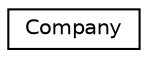 digraph "Graphical Class Hierarchy"
{
  edge [fontname="Helvetica",fontsize="10",labelfontname="Helvetica",labelfontsize="10"];
  node [fontname="Helvetica",fontsize="10",shape=record];
  rankdir="LR";
  Node0 [label="Company",height=0.2,width=0.4,color="black", fillcolor="white", style="filled",URL="$classCompany.html",tooltip="Represents a company. "];
}
